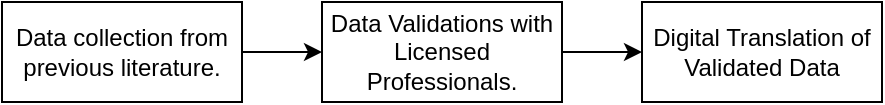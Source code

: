 <mxfile version="24.7.7">
  <diagram name="Page-1" id="aLJ2ssnALSl3UCn0UyYL">
    <mxGraphModel dx="704" dy="463" grid="1" gridSize="10" guides="1" tooltips="1" connect="1" arrows="1" fold="1" page="1" pageScale="1" pageWidth="850" pageHeight="1100" math="0" shadow="0">
      <root>
        <mxCell id="0" />
        <mxCell id="1" parent="0" />
        <mxCell id="NvEOVaQNRHynf9NFY5qF-5" value="" style="edgeStyle=orthogonalEdgeStyle;rounded=0;orthogonalLoop=1;jettySize=auto;html=1;" parent="1" source="NvEOVaQNRHynf9NFY5qF-2" target="NvEOVaQNRHynf9NFY5qF-4" edge="1">
          <mxGeometry relative="1" as="geometry" />
        </mxCell>
        <mxCell id="NvEOVaQNRHynf9NFY5qF-2" value="Data collection from previous literature." style="rounded=0;whiteSpace=wrap;html=1;" parent="1" vertex="1">
          <mxGeometry x="200" y="120" width="120" height="50" as="geometry" />
        </mxCell>
        <mxCell id="NvEOVaQNRHynf9NFY5qF-7" value="" style="edgeStyle=orthogonalEdgeStyle;rounded=0;orthogonalLoop=1;jettySize=auto;html=1;" parent="1" source="NvEOVaQNRHynf9NFY5qF-4" target="NvEOVaQNRHynf9NFY5qF-6" edge="1">
          <mxGeometry relative="1" as="geometry" />
        </mxCell>
        <mxCell id="NvEOVaQNRHynf9NFY5qF-4" value="Data Validations with Licensed Professionals." style="rounded=0;whiteSpace=wrap;html=1;" parent="1" vertex="1">
          <mxGeometry x="360" y="120" width="120" height="50" as="geometry" />
        </mxCell>
        <mxCell id="NvEOVaQNRHynf9NFY5qF-6" value="Digital Translation of Validated Data" style="rounded=0;whiteSpace=wrap;html=1;" parent="1" vertex="1">
          <mxGeometry x="520" y="120" width="120" height="50" as="geometry" />
        </mxCell>
      </root>
    </mxGraphModel>
  </diagram>
</mxfile>
